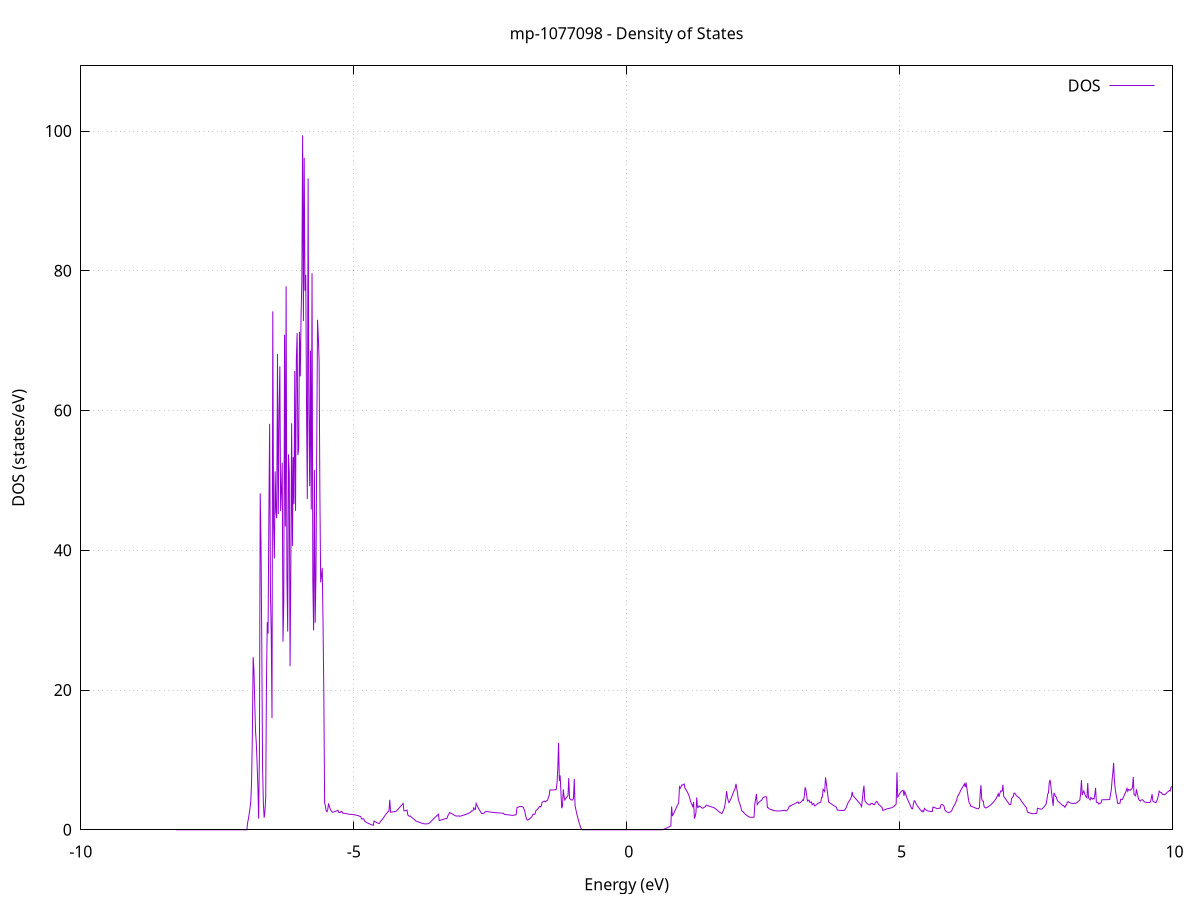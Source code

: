 set title 'mp-1077098 - Density of States'
set xlabel 'Energy (eV)'
set ylabel 'DOS (states/eV)'
set grid
set xrange [-10:10]
set yrange [0:109.338]
set xzeroaxis lt -1
set terminal png size 800,600
set output 'mp-1077098_dos_gnuplot.png'
plot '-' using 1:2 with lines title 'DOS'
-8.251900 0.000000
-8.237500 0.000000
-8.223100 0.000000
-8.208700 0.000000
-8.194300 0.000000
-8.179900 0.000000
-8.165600 0.000000
-8.151200 0.000000
-8.136800 0.000000
-8.122400 0.000000
-8.108000 0.000000
-8.093600 0.000000
-8.079300 0.000000
-8.064900 0.000000
-8.050500 0.000000
-8.036100 0.000000
-8.021700 0.000000
-8.007300 0.000000
-7.993000 0.000000
-7.978600 0.000000
-7.964200 0.000000
-7.949800 0.000000
-7.935400 0.000000
-7.921000 0.000000
-7.906700 0.000000
-7.892300 0.000000
-7.877900 0.000000
-7.863500 0.000000
-7.849100 0.000000
-7.834700 0.000000
-7.820400 0.000000
-7.806000 0.000000
-7.791600 0.000000
-7.777200 0.000000
-7.762800 0.000000
-7.748400 0.000000
-7.734100 0.000000
-7.719700 0.000000
-7.705300 0.000000
-7.690900 0.000000
-7.676500 0.000000
-7.662100 0.000000
-7.647800 0.000000
-7.633400 0.000000
-7.619000 0.000000
-7.604600 0.000000
-7.590200 0.000000
-7.575800 0.000000
-7.561500 0.000000
-7.547100 0.000000
-7.532700 0.000000
-7.518300 0.000000
-7.503900 0.000000
-7.489500 0.000000
-7.475200 0.000000
-7.460800 0.000000
-7.446400 0.000000
-7.432000 0.000000
-7.417600 0.000000
-7.403200 0.000000
-7.388900 0.000000
-7.374500 0.000000
-7.360100 0.000000
-7.345700 0.000000
-7.331300 0.000000
-7.317000 0.000000
-7.302600 0.000000
-7.288200 0.000000
-7.273800 0.000000
-7.259400 0.000000
-7.245000 0.000000
-7.230700 0.000000
-7.216300 0.000000
-7.201900 0.000000
-7.187500 0.000000
-7.173100 0.000000
-7.158700 0.000000
-7.144400 0.000000
-7.130000 0.000000
-7.115600 0.000000
-7.101200 0.000000
-7.086800 0.000000
-7.072400 0.000000
-7.058100 0.000000
-7.043700 0.000000
-7.029300 0.000000
-7.014900 0.000000
-7.000500 0.000000
-6.986100 0.000000
-6.971800 0.000000
-6.957400 0.000000
-6.943000 1.035800
-6.928600 1.612300
-6.914200 2.302300
-6.899800 3.105900
-6.885500 4.090200
-6.871100 6.914800
-6.856700 13.726900
-6.842300 24.706800
-6.827900 22.904300
-6.813500 18.266000
-6.799200 14.207000
-6.784800 12.378100
-6.770400 9.585100
-6.756000 6.147000
-6.741600 1.593500
-6.727200 11.328600
-6.712900 48.148700
-6.698500 41.204000
-6.684100 26.340400
-6.669700 8.973400
-6.655300 3.855400
-6.640900 1.723800
-6.626600 2.576900
-6.612200 4.677700
-6.597800 21.659900
-6.583400 29.707800
-6.569000 28.083500
-6.554600 44.957500
-6.540300 58.094300
-6.525900 34.148900
-6.511500 28.355600
-6.497100 15.987100
-6.482700 74.207500
-6.468300 43.781600
-6.454000 38.832900
-6.439600 51.297200
-6.425200 45.484100
-6.410800 44.573300
-6.396400 68.078500
-6.382000 45.198700
-6.367700 59.540200
-6.353300 66.335400
-6.338900 45.643200
-6.324500 48.576600
-6.310100 52.565000
-6.295700 26.929700
-6.281400 32.491100
-6.267000 70.849500
-6.252600 43.416700
-6.238200 77.791200
-6.223800 36.324900
-6.209400 28.365400
-6.195100 53.714700
-6.180700 51.094700
-6.166300 23.401000
-6.151900 37.723900
-6.137500 58.182600
-6.123100 40.613500
-6.108800 53.329200
-6.094400 46.611800
-6.080000 65.658400
-6.065600 45.646700
-6.051200 67.280700
-6.036800 71.085500
-6.022500 53.627100
-6.008100 54.579100
-5.993700 71.270800
-5.979300 64.892800
-5.964900 73.455600
-5.950500 78.466400
-5.936200 99.398200
-5.921800 72.818500
-5.907400 96.191400
-5.893000 77.158900
-5.878600 79.420000
-5.864300 60.137800
-5.849900 47.352600
-5.835500 93.235300
-5.821100 59.771000
-5.806700 49.177300
-5.792300 68.588700
-5.778000 45.842200
-5.763600 79.649900
-5.749200 35.683400
-5.734800 28.541200
-5.720400 51.477200
-5.706000 29.639100
-5.691700 36.508500
-5.677300 55.081400
-5.662900 72.991000
-5.648500 70.456400
-5.634100 67.157700
-5.619700 47.869600
-5.605400 35.423100
-5.591000 36.418400
-5.576600 37.490200
-5.562200 29.642300
-5.547800 19.577900
-5.533400 3.873800
-5.519100 3.435000
-5.504700 2.736500
-5.490300 2.578000
-5.475900 2.887200
-5.461500 3.776100
-5.447100 3.364300
-5.432800 3.029400
-5.418400 2.774400
-5.404000 2.599100
-5.389600 2.507600
-5.375200 2.540200
-5.360800 2.575700
-5.346500 2.614300
-5.332100 2.655800
-5.317700 2.700300
-5.303300 2.747800
-5.288900 2.798300
-5.274500 2.489200
-5.260200 2.485700
-5.245800 2.482000
-5.231400 2.619000
-5.217000 2.632300
-5.202600 2.381200
-5.188200 2.368400
-5.173900 2.353900
-5.159500 2.337700
-5.145100 2.319800
-5.130700 2.300300
-5.116300 2.279100
-5.101900 2.256300
-5.087600 2.233100
-5.073200 2.219800
-5.058800 2.208000
-5.044400 2.200300
-5.030000 2.189700
-5.015600 2.176400
-5.001300 2.160300
-4.986900 2.141400
-4.972500 2.119700
-4.958100 2.095300
-4.943700 2.068100
-4.929300 2.038100
-4.915000 2.005300
-4.900600 1.969800
-4.886200 1.931500
-4.871800 1.890400
-4.857400 1.566900
-4.843000 1.522100
-4.828700 1.595700
-4.814300 1.532200
-4.799900 1.218500
-4.785500 1.150600
-4.771100 1.082900
-4.756700 1.015200
-4.742400 0.952500
-4.728000 0.903100
-4.713600 0.854800
-4.699200 0.807700
-4.684800 0.761700
-4.670400 0.716900
-4.656100 0.673300
-4.641700 0.630900
-4.627300 1.245600
-4.612900 1.179900
-4.598500 1.115600
-4.584100 1.052800
-4.569800 0.991400
-4.555400 0.931600
-4.541000 0.912800
-4.526600 0.932100
-4.512200 1.161900
-4.497800 1.278800
-4.483500 1.410800
-4.469100 1.558000
-4.454700 1.720200
-4.440300 1.897600
-4.425900 2.057300
-4.411600 2.198000
-4.397200 2.335200
-4.382800 2.469000
-4.368400 2.599300
-4.354000 2.726100
-4.339600 4.295400
-4.325300 2.512400
-4.310900 2.529300
-4.296500 2.546900
-4.282100 2.565100
-4.267700 2.584000
-4.253300 2.603500
-4.239000 2.623700
-4.224600 2.644600
-4.210200 2.749600
-4.195800 2.874400
-4.181400 2.999200
-4.167000 3.124000
-4.152700 3.248700
-4.138300 3.373300
-4.123900 3.501600
-4.109500 3.636400
-4.095100 3.775500
-4.080700 2.729000
-4.066400 2.714100
-4.052000 2.724200
-4.037600 2.759500
-4.023200 2.819800
-4.008800 2.115000
-3.994400 2.011900
-3.980100 1.928100
-3.965700 1.981300
-3.951300 1.869900
-3.936900 1.766200
-3.922500 1.670100
-3.908100 1.581700
-3.893800 1.500900
-3.879400 1.427800
-3.865000 1.262100
-3.850600 1.217900
-3.836200 1.174800
-3.821800 1.132900
-3.807500 1.092300
-3.793100 1.052800
-3.778700 1.014500
-3.764300 0.977400
-3.749900 0.941500
-3.735500 0.906700
-3.721200 0.873500
-3.706800 0.854600
-3.692400 0.843400
-3.678000 0.840100
-3.663600 0.844500
-3.649200 0.856700
-3.634900 0.876600
-3.620500 0.941800
-3.606100 1.023600
-3.591700 1.115500
-3.577300 1.235100
-3.562900 1.353700
-3.548600 1.471400
-3.534200 1.588200
-3.519800 1.701500
-3.505400 1.805600
-3.491000 1.910500
-3.476600 2.016200
-3.462300 2.122700
-3.447900 2.229900
-3.433500 1.315900
-3.419100 1.351300
-3.404700 1.386300
-3.390300 1.420800
-3.376000 1.454700
-3.361600 1.488100
-3.347200 1.521000
-3.332800 1.553400
-3.318400 1.585300
-3.304000 1.616600
-3.289700 1.647500
-3.275300 2.016700
-3.260900 2.179000
-3.246500 2.469200
-3.232100 2.415600
-3.217700 2.359300
-3.203400 2.300200
-3.189000 2.238400
-3.174600 2.173800
-3.160200 2.106600
-3.145800 2.036600
-3.131400 1.987700
-3.117100 1.966000
-3.102700 1.953600
-3.088300 1.975000
-3.073900 1.997700
-3.059500 1.927800
-3.045100 1.957100
-3.030800 1.988100
-3.016400 2.020900
-3.002000 2.055300
-2.987600 2.091500
-2.973200 2.129400
-2.958900 2.168900
-2.944500 2.210300
-2.930100 2.253300
-2.915700 2.298000
-2.901300 2.344500
-2.886900 2.392600
-2.872600 2.451000
-2.858200 2.512900
-2.843800 2.694100
-2.829400 2.698900
-2.815000 2.705200
-2.800600 3.144600
-2.786300 2.953400
-2.771900 2.900800
-2.757500 3.770200
-2.743100 3.516500
-2.728700 3.278600
-2.714300 3.056600
-2.700000 2.866000
-2.685600 2.683700
-2.671200 2.501700
-2.656800 2.329600
-2.642400 2.334800
-2.628000 2.344900
-2.613700 2.359800
-2.599300 2.508000
-2.584900 2.579300
-2.570500 2.608500
-2.556100 2.595700
-2.541700 2.582500
-2.527400 2.569000
-2.513000 2.555100
-2.498600 2.540800
-2.484200 2.526100
-2.469800 2.511100
-2.455400 2.495700
-2.441100 2.479900
-2.426700 2.468500
-2.412300 2.459700
-2.397900 2.450700
-2.383500 2.441600
-2.369100 2.432500
-2.354800 2.423200
-2.340400 2.413700
-2.326000 2.404200
-2.311600 2.394500
-2.297200 2.384700
-2.282800 2.374800
-2.268500 2.366900
-2.254100 2.358700
-2.239700 2.195700
-2.225300 2.183700
-2.210900 2.171400
-2.196500 2.158900
-2.182200 2.146200
-2.167800 2.133200
-2.153400 2.119900
-2.139000 2.106400
-2.124600 2.092600
-2.110200 2.078500
-2.095900 2.064300
-2.081500 2.074000
-2.067100 2.087500
-2.052700 2.102400
-2.038300 2.118800
-2.023900 2.167000
-2.009600 3.155800
-1.995200 3.220000
-1.980800 3.269600
-1.966400 3.304600
-1.952000 3.324900
-1.937600 3.330500
-1.923300 3.321600
-1.908900 3.298000
-1.894500 3.212300
-1.880100 2.952600
-1.865700 2.630100
-1.851300 2.013200
-1.837000 1.624200
-1.822600 1.396000
-1.808200 1.405100
-1.793800 1.483900
-1.779400 1.567600
-1.765000 1.656100
-1.750700 1.749500
-1.736300 1.847700
-1.721900 2.147800
-1.707500 2.243300
-1.693100 2.184600
-1.678700 2.252900
-1.664400 2.707700
-1.650000 2.813800
-1.635600 2.933100
-1.621200 3.065700
-1.606800 3.211600
-1.592400 3.370800
-1.578100 3.268200
-1.563700 3.408500
-1.549300 3.942100
-1.534900 3.998800
-1.520500 4.051000
-1.506200 4.098700
-1.491800 4.000600
-1.477400 4.079800
-1.463000 4.161100
-1.448600 4.244200
-1.434200 4.626100
-1.419900 4.895000
-1.405500 5.713100
-1.391100 5.701200
-1.376700 5.694900
-1.362300 5.693900
-1.347900 5.698500
-1.333600 5.708500
-1.319200 5.724000
-1.304800 5.745000
-1.290400 5.771400
-1.276000 6.657700
-1.261600 8.702000
-1.247300 12.439700
-1.232900 6.998500
-1.218500 7.783000
-1.204100 5.440800
-1.189700 3.096900
-1.175300 3.393200
-1.161000 5.791400
-1.146600 4.774000
-1.132200 4.258100
-1.117800 4.437900
-1.103400 4.606600
-1.089000 4.764200
-1.074700 4.910700
-1.060300 7.413400
-1.045900 4.491400
-1.031500 4.391800
-1.017100 4.272000
-1.002700 4.281300
-0.988400 4.280200
-0.974000 4.498000
-0.959600 7.281600
-0.945200 3.470700
-0.930800 2.921300
-0.916400 2.408600
-0.902100 1.932600
-0.887700 1.493300
-0.873300 1.090700
-0.858900 0.724900
-0.844500 0.395800
-0.830100 0.103400
-0.815800 0.000000
-0.801400 0.000000
-0.787000 0.000000
-0.772600 0.000000
-0.758200 0.000000
-0.743800 0.000000
-0.729500 0.000000
-0.715100 0.000000
-0.700700 0.000000
-0.686300 0.000000
-0.671900 0.000000
-0.657500 0.000000
-0.643200 0.000000
-0.628800 0.000000
-0.614400 0.000000
-0.600000 0.000000
-0.585600 0.000000
-0.571200 0.000000
-0.556900 0.000000
-0.542500 0.000000
-0.528100 0.000000
-0.513700 0.000000
-0.499300 0.000000
-0.484900 0.000000
-0.470600 0.000000
-0.456200 0.000000
-0.441800 0.000000
-0.427400 0.000000
-0.413000 0.000000
-0.398600 0.000000
-0.384300 0.000000
-0.369900 0.000000
-0.355500 0.000000
-0.341100 0.000000
-0.326700 0.000000
-0.312300 0.000000
-0.298000 0.000000
-0.283600 0.000000
-0.269200 0.000000
-0.254800 0.000000
-0.240400 0.000000
-0.226000 0.000000
-0.211700 0.000000
-0.197300 0.000000
-0.182900 0.000000
-0.168500 0.000000
-0.154100 0.000000
-0.139700 0.000000
-0.125400 0.000000
-0.111000 0.000000
-0.096600 0.000000
-0.082200 0.000000
-0.067800 0.000000
-0.053500 0.000000
-0.039100 0.000000
-0.024700 0.000000
-0.010300 0.000000
0.004100 0.000000
0.018500 0.000000
0.032800 0.000000
0.047200 0.000000
0.061600 0.000000
0.076000 0.000000
0.090400 0.000000
0.104800 0.000000
0.119100 0.000000
0.133500 0.000000
0.147900 0.000000
0.162300 0.000000
0.176700 0.000000
0.191100 0.000000
0.205400 0.000000
0.219800 0.000000
0.234200 0.000000
0.248600 0.000000
0.263000 0.000000
0.277400 0.000000
0.291700 0.000000
0.306100 0.000000
0.320500 0.000000
0.334900 0.000000
0.349300 0.000000
0.363700 0.000000
0.378000 0.000000
0.392400 0.000000
0.406800 0.000000
0.421200 0.000000
0.435600 0.000000
0.450000 0.000000
0.464300 0.000000
0.478700 0.000000
0.493100 0.000000
0.507500 0.000000
0.521900 0.000000
0.536300 0.000000
0.550600 0.000000
0.565000 0.000000
0.579400 0.000000
0.593800 0.000000
0.608200 0.000000
0.622600 0.000000
0.636900 0.000000
0.651300 0.004200
0.665700 0.039600
0.680100 0.078100
0.694500 0.119600
0.708900 0.164100
0.723200 0.211700
0.737600 0.262300
0.752000 0.315900
0.766400 0.372500
0.780800 0.432200
0.795200 0.494900
0.809500 0.560600
0.823900 3.343700
0.838300 1.964200
0.852700 2.196800
0.867100 2.432400
0.881500 2.671100
0.895800 2.912600
0.910200 3.157200
0.924600 3.404800
0.939000 3.618100
0.953400 3.891400
0.967800 6.139700
0.982100 5.946400
0.996500 6.177600
1.010900 6.425500
1.025300 6.398400
1.039700 6.482900
1.054100 6.555500
1.068400 5.940000
1.082800 5.809800
1.097200 5.607600
1.111600 5.409100
1.126000 5.176600
1.140400 4.910100
1.154700 4.609700
1.169100 4.075900
1.183500 3.816000
1.197900 3.562400
1.212300 3.315200
1.226700 3.987100
1.241000 1.701600
1.255400 1.901000
1.269800 2.473600
1.284200 4.627400
1.298600 3.221600
1.313000 3.209900
1.327300 3.406900
1.341700 3.346900
1.356100 3.273300
1.370500 3.186300
1.384900 3.085900
1.399200 3.104800
1.413600 3.181700
1.428000 3.252400
1.442400 3.330800
1.456800 3.515800
1.471200 3.480800
1.485500 3.445600
1.499900 3.410000
1.514300 3.374300
1.528700 3.338300
1.543100 3.302000
1.557500 3.265500
1.571800 3.228800
1.586200 3.191700
1.600600 3.152400
1.615000 3.081600
1.629400 3.002600
1.643800 2.915200
1.658100 2.819600
1.672500 2.715600
1.686900 2.607100
1.701300 2.531800
1.715700 2.458500
1.730100 2.387300
1.744400 2.318000
1.758800 2.536600
1.773200 2.796900
1.787600 3.074100
1.802000 3.613600
1.816400 4.380300
1.830700 5.528400
1.845100 4.760300
1.859500 4.180000
1.873900 3.889100
1.888300 4.072100
1.902700 4.358600
1.917000 4.540900
1.931400 4.850300
1.945800 5.158000
1.960200 5.464000
1.974600 5.652600
1.989000 5.959500
2.003300 6.565200
2.017700 5.929200
2.032100 5.181300
2.046500 4.337900
2.060900 3.977400
2.075300 3.643300
2.089600 3.335800
2.104000 2.819400
2.118400 2.635800
2.132800 2.594700
2.147200 2.442500
2.161600 2.308900
2.175900 2.209500
2.190300 2.117700
2.204700 2.033500
2.219100 1.956900
2.233500 1.887900
2.247900 1.826500
2.262200 1.789700
2.276600 1.785900
2.291000 1.785300
2.305400 1.787700
2.319800 1.793300
2.334200 1.801900
2.348500 3.746600
2.362900 4.381600
2.377300 5.136500
2.391700 3.596200
2.406100 3.765100
2.420500 3.907800
2.434800 4.024400
2.449200 4.114800
2.463600 4.179000
2.478000 4.294800
2.492400 4.548600
2.506800 4.637400
2.521100 4.695800
2.535500 4.723500
2.549900 4.720800
2.564300 4.687500
2.578700 3.175400
2.593100 3.162800
2.607400 3.012200
2.621800 2.954400
2.636200 2.926300
2.650600 2.899900
2.665000 2.875200
2.679400 2.759100
2.693700 2.744000
2.708100 2.730400
2.722500 2.718400
2.736900 2.707900
2.751300 2.699000
2.765700 2.691500
2.780000 2.685700
2.794400 2.691000
2.808800 2.699300
2.823200 2.709800
2.837600 2.722700
2.851900 2.737800
2.866300 2.755200
2.880700 2.774900
2.895100 2.802500
2.909500 2.719800
2.923900 2.681800
2.938200 2.761500
2.952600 2.907100
2.967000 3.114900
2.981400 3.389200
2.995800 3.353200
3.010200 3.481300
3.024500 3.531200
3.038900 3.582700
3.053300 3.635800
3.067700 3.690700
3.082100 3.747200
3.096500 3.805400
3.110800 3.865300
3.125200 3.926900
3.139600 3.990100
3.154000 3.769700
3.168400 3.839600
3.182800 3.912500
3.197100 3.988400
3.211500 4.119300
3.225900 4.281200
3.240300 4.210600
3.254700 4.784200
3.269100 6.074800
3.283400 5.757300
3.297800 4.967600
3.312200 4.118200
3.326600 4.178700
3.341000 4.251300
3.355400 3.910800
3.369700 3.954900
3.384100 3.993400
3.398500 3.592900
3.412900 3.715100
3.427300 3.760500
3.441700 3.425700
3.456000 3.487000
3.470400 3.550600
3.484800 3.616600
3.499200 3.788200
3.513600 3.824800
3.528000 3.859700
3.542300 3.892900
3.556700 3.940700
3.571100 4.643600
3.585500 4.659000
3.599900 5.802200
3.614300 5.631200
3.628600 5.460400
3.643000 7.500500
3.657400 6.665900
3.671800 5.787800
3.686200 4.866400
3.700600 3.960400
3.714900 3.883200
3.729300 3.806900
3.743700 3.731500
3.758100 3.657100
3.772500 3.583600
3.786900 3.509100
3.801200 3.434000
3.815600 3.360500
3.830000 3.288700
3.844400 3.218400
3.858800 2.829100
3.873200 2.812200
3.887500 2.798200
3.901900 2.787000
3.916300 2.778600
3.930700 2.773000
3.945100 2.770300
3.959500 2.770300
3.973800 2.773300
3.988200 2.779000
4.002600 2.918200
4.017000 3.103500
4.031400 3.322800
4.045800 3.699700
4.060100 3.894300
4.074500 4.083600
4.088900 4.267500
4.103300 4.446100
4.117700 4.733000
4.132100 5.429900
4.146400 4.868700
4.160800 4.747100
4.175200 4.624300
4.189600 4.500400
4.204000 4.375300
4.218400 4.249000
4.232700 4.121600
4.247100 3.993100
4.261500 3.863300
4.275900 3.716900
4.290300 3.524300
4.304600 3.323400
4.319000 4.403400
4.333400 5.529600
4.347800 6.315700
4.362200 4.198600
4.376600 4.021100
4.390900 3.872800
4.405300 3.753700
4.419700 3.663800
4.434100 3.603000
4.448500 3.580200
4.462900 3.582200
4.477200 3.782400
4.491600 3.778600
4.506000 3.772100
4.520400 3.607200
4.534800 3.587200
4.549200 3.741200
4.563500 3.911400
4.577900 4.063300
4.592300 3.984000
4.606700 3.775100
4.621100 3.575800
4.635500 3.543000
4.649800 3.402200
4.664200 3.285400
4.678600 3.198900
4.693000 2.770100
4.707400 2.813300
4.721800 2.856000
4.736100 2.898300
4.750500 2.940100
4.764900 2.981500
4.779300 3.022400
4.793700 3.049200
4.808100 3.070100
4.822400 3.091000
4.836800 3.115100
4.851200 3.151300
4.865600 3.195700
4.880000 3.248400
4.894400 3.321900
4.908700 3.441100
4.923100 3.558700
4.937500 3.675700
4.951900 8.209800
4.966300 4.697600
4.980700 4.841600
4.995000 5.059500
5.009400 5.258600
5.023800 5.416700
5.038200 5.533500
5.052600 5.609300
5.067000 5.643900
5.081300 4.867400
5.095700 5.462500
5.110100 5.181500
5.124500 4.767300
5.138900 4.497700
5.153300 4.235300
5.167600 3.981500
5.182000 3.730700
5.196400 3.477000
5.210800 3.220300
5.225200 3.017800
5.239600 2.995900
5.253900 3.751500
5.268300 4.155300
5.282700 4.095300
5.297100 3.795500
5.311500 3.607500
5.325900 3.430700
5.340200 3.265000
5.354600 3.110500
5.369000 2.967100
5.383400 2.834900
5.397800 2.713900
5.412200 2.604000
5.426500 2.746800
5.440900 2.616000
5.455300 3.063700
5.469700 2.949100
5.484100 2.850000
5.498500 2.773200
5.512800 2.719600
5.527200 2.678200
5.541600 2.659600
5.556000 2.639000
5.570400 2.621300
5.584800 2.620300
5.599100 2.619500
5.613500 3.263500
5.627900 3.221500
5.642300 3.178800
5.656700 3.132500
5.671100 3.082500
5.685400 3.028900
5.699800 3.021600
5.714200 3.077300
5.728600 3.084900
5.743000 3.093100
5.757300 3.555700
5.771700 3.613400
5.786100 3.601200
5.800500 3.519200
5.814900 3.367200
5.829300 2.860100
5.843600 2.723900
5.858000 2.615000
5.872400 2.533300
5.886800 2.479000
5.901200 2.451900
5.915600 2.498400
5.929900 2.555000
5.944300 2.612400
5.958700 2.799800
5.973100 3.054900
5.987500 3.327200
6.001900 3.459700
6.016200 3.682800
6.030600 3.943400
6.045000 4.206900
6.059400 4.723300
6.073800 4.910500
6.088200 5.112000
6.102500 5.310400
6.116900 5.602200
6.131300 5.800900
6.145700 5.996800
6.160100 6.189900
6.174500 6.380200
6.188800 6.567700
6.203200 6.102800
6.217600 6.767000
6.232000 6.010900
6.246400 5.228300
6.260800 4.407000
6.275100 3.855600
6.289500 3.700500
6.303900 3.384000
6.318300 3.342900
6.332700 3.300000
6.347100 3.256200
6.361400 3.211500
6.375800 3.166000
6.390200 3.119700
6.404600 3.072500
6.419000 3.024400
6.433400 2.999900
6.447700 3.034100
6.462100 3.174000
6.476500 5.072300
6.490900 6.386800
6.505300 4.392800
6.519700 4.132600
6.534000 4.090300
6.548400 3.319700
6.562800 3.193200
6.577200 3.123900
6.591600 3.154800
6.606000 3.215500
6.620300 3.284200
6.634700 3.356800
6.649100 3.437400
6.663500 3.526800
6.677900 3.624900
6.692300 3.731800
6.706600 3.847500
6.721000 3.972000
6.735400 4.114100
6.749800 4.261700
6.764200 4.409700
6.778600 4.624000
6.792900 4.884000
6.807300 5.149000
6.821700 4.719300
6.836100 5.154200
6.850500 5.549900
6.864900 5.514200
6.879200 5.541500
6.893600 6.437400
6.908000 4.798500
6.922400 4.626000
6.936800 4.458300
6.951200 4.295400
6.965500 4.137300
6.979900 3.984000
6.994300 3.835400
7.008700 3.630500
7.023100 3.581300
7.037500 3.630400
7.051800 4.454500
7.066200 4.623600
7.080600 4.757000
7.095000 5.228300
7.109400 5.254200
7.123800 5.080200
7.138100 4.910900
7.152500 4.800300
7.166900 4.709700
7.181300 4.636400
7.195700 4.541800
7.210000 4.395800
7.224400 4.211000
7.238800 4.044100
7.253200 3.877600
7.267600 3.718000
7.282000 3.565100
7.296300 3.419100
7.310700 3.280000
7.325100 3.147700
7.339500 2.627200
7.353900 2.447000
7.368300 2.474700
7.382600 2.423500
7.397000 2.379300
7.411400 2.342100
7.425800 2.312000
7.440200 2.308200
7.454600 2.310900
7.468900 2.315800
7.483300 2.322900
7.497700 2.332200
7.512100 2.343800
7.526500 3.092300
7.540900 3.048000
7.555200 3.015700
7.569600 2.989700
7.584000 2.969800
7.598400 2.956100
7.612800 2.995100
7.627200 3.110800
7.641500 3.238000
7.655900 3.376900
7.670300 3.527500
7.684700 3.689700
7.699100 4.321000
7.713500 5.125100
7.727800 5.262600
7.742200 6.752200
7.756600 7.144900
7.771000 6.347200
7.785400 5.248200
7.799800 4.343400
7.814100 3.418000
7.828500 5.285400
7.842900 5.063700
7.857300 4.774600
7.871700 4.696800
7.886100 4.285800
7.900400 4.084600
7.914800 3.999900
7.929200 3.905300
7.943600 3.801000
7.958000 3.686800
7.972400 3.576100
7.986700 3.465000
8.001100 3.496100
8.015500 3.345600
8.029900 3.208200
8.044300 3.519500
8.058700 3.534500
8.073000 3.969800
8.087400 4.023800
8.101800 3.948100
8.116200 3.886300
8.130600 3.838500
8.145000 3.804600
8.159300 3.784600
8.173700 3.778600
8.188100 3.786500
8.202500 3.808400
8.216900 3.755400
8.231300 3.811400
8.245600 3.880800
8.260000 3.963700
8.274400 4.060100
8.288800 4.165400
8.303200 4.277600
8.317600 5.271800
8.331900 7.102800
8.346300 4.952100
8.360700 5.333800
8.375100 5.564000
8.389500 5.192900
8.403900 4.917500
8.418200 4.714900
8.432600 4.578200
8.447000 6.687400
8.461400 4.611300
8.475800 4.420900
8.490200 4.272300
8.504500 4.626800
8.518900 4.485900
8.533300 4.380800
8.547700 4.497300
8.562100 4.419100
8.576500 5.008900
8.590800 5.995400
8.605200 3.950300
8.619600 3.895800
8.634000 3.887200
8.648400 3.678700
8.662700 3.733500
8.677100 3.790000
8.691500 3.848200
8.705900 4.290800
8.720300 4.293900
8.734700 4.297000
8.749000 4.300100
8.763400 4.303200
8.777800 4.306200
8.792200 4.309300
8.806600 4.312300
8.821000 4.315300
8.835300 4.318300
8.849700 4.321200
8.864100 5.107100
8.878500 5.653900
8.892900 7.105100
8.907300 8.185200
8.921600 9.574500
8.936000 6.992400
8.950400 5.895200
8.964800 5.075500
8.979200 4.567000
8.993600 3.800900
9.007900 3.783100
9.022300 3.775900
9.036700 3.779400
9.051100 4.368800
9.065500 4.354400
9.079900 4.330400
9.094200 4.537700
9.108600 4.797200
9.123000 5.064600
9.137400 5.326800
9.151800 5.586400
9.166200 5.929400
9.180500 5.505100
9.194900 5.783600
9.209300 5.725500
9.223700 5.633200
9.238100 5.746300
9.252500 5.877000
9.266800 6.010800
9.281200 7.551800
9.295600 5.028500
9.310000 4.942800
9.324400 4.862500
9.338800 5.793600
9.353100 5.271600
9.367500 4.784600
9.381900 4.332600
9.396300 4.200900
9.410700 4.112700
9.425100 4.264900
9.439400 4.285000
9.453800 4.289300
9.468200 4.169500
9.482600 3.995900
9.497000 3.966300
9.511400 3.942200
9.525700 3.923400
9.540100 3.910100
9.554500 3.902200
9.568900 3.899600
9.583300 3.902500
9.597700 4.010300
9.612000 4.522000
9.626400 5.100300
9.640800 4.108000
9.655200 4.027700
9.669600 3.961900
9.684000 3.910400
9.698300 3.890600
9.712700 4.142100
9.727100 4.465100
9.741500 4.917000
9.755900 5.536400
9.770300 5.392600
9.784600 5.353800
9.799000 5.319300
9.813400 5.061400
9.827800 5.111000
9.842200 5.042400
9.856600 5.007800
9.870900 5.086500
9.885300 5.212500
9.899700 5.327700
9.914100 5.428100
9.928500 5.522700
9.942900 5.611300
9.957200 5.547500
9.971600 6.055100
9.986000 6.161000
10.000400 6.260800
10.014800 6.354600
10.029200 6.169300
10.043500 6.352700
10.057900 6.200700
10.072300 6.400300
10.086700 6.615900
10.101100 6.847400
10.115400 6.181500
10.129800 5.277200
10.144200 4.581500
10.158600 4.486900
10.173000 4.399200
10.187400 4.318400
10.201700 4.244500
10.216100 4.177400
10.230500 3.911300
10.244900 3.832200
10.259300 3.761700
10.273700 3.559500
10.288000 3.550600
10.302400 3.545000
10.316800 3.542800
10.331200 3.887700
10.345600 4.097700
10.360000 4.339500
10.374300 4.611700
10.388700 4.913500
10.403100 5.194500
10.417500 5.488200
10.431900 5.794600
10.446300 5.256100
10.460600 5.283000
10.475000 5.265600
10.489400 5.319700
10.503800 5.088600
10.518200 4.707100
10.532600 3.907800
10.546900 3.950000
10.561300 3.593500
10.575700 3.382500
10.590100 3.526200
10.604500 4.054000
10.618900 4.522800
10.633200 5.084600
10.647600 6.371900
10.662000 6.654600
10.676400 6.336700
10.690800 6.035900
10.705200 5.752100
10.719500 5.521300
10.733900 5.392900
10.748300 5.276500
10.762700 5.172100
10.777100 5.079700
10.791500 5.438500
10.805800 5.516800
10.820200 5.599100
10.834600 5.685400
10.849000 4.892600
10.863400 4.851400
10.877800 4.815600
10.892100 4.772900
10.906500 4.733900
10.920900 4.700600
10.935300 4.679400
10.949700 4.673100
10.964100 4.665900
10.978400 4.671500
10.992800 4.770500
11.007200 4.951600
11.021600 5.168100
11.036000 5.420200
11.050400 5.535600
11.064700 5.769300
11.079100 5.989700
11.093500 6.196600
11.107900 6.397000
11.122300 6.526800
11.136700 6.363200
11.151000 6.647200
11.165400 5.409000
11.179800 5.506800
11.194200 5.844900
11.208600 5.910700
11.223000 5.980800
11.237300 5.933200
11.251700 7.451900
11.266100 7.153400
11.280500 6.854500
11.294900 6.555300
11.309300 6.177700
11.323600 5.900900
11.338000 5.629100
11.352400 5.362500
11.366800 6.048800
11.381200 5.547200
11.395600 5.213000
11.409900 4.865200
11.424300 4.801300
11.438700 4.760700
11.453100 4.771300
11.467500 4.793500
11.481900 4.847500
11.496200 4.807300
11.510600 5.075600
11.525000 5.301200
11.539400 5.164500
11.553800 5.062500
11.568100 4.877000
11.582500 4.499300
11.596900 4.406700
11.611300 3.435100
11.625700 3.489400
11.640100 3.551100
11.654400 3.618700
11.668800 3.690800
11.683200 4.651900
11.697600 4.284800
11.712000 4.278200
11.726400 4.179200
11.740700 4.265400
11.755100 4.357000
11.769500 4.714100
11.783900 4.684400
11.798300 4.668200
11.812700 4.665600
11.827000 4.676500
11.841400 4.701000
11.855800 4.739100
11.870200 4.829900
11.884600 8.884500
11.899000 5.422900
11.913300 6.125800
11.927700 6.682600
11.942100 8.341700
11.956500 7.297500
11.970900 6.330100
11.985300 6.267300
11.999600 6.009000
12.014000 5.786900
12.028400 5.358600
12.042800 5.308300
12.057200 5.245400
12.071600 5.169800
12.085900 5.264300
12.100300 5.185200
12.114700 5.520500
12.129100 6.127400
12.143500 6.828400
12.157900 7.040500
12.172200 7.286300
12.186600 7.565700
12.201000 7.056500
12.215400 6.961500
12.229800 6.869800
12.244200 7.329200
12.258500 8.349200
12.272900 6.978100
12.287300 5.945300
12.301700 5.641900
12.316100 5.514000
12.330500 5.384900
12.344800 5.254600
12.359200 5.123200
12.373600 4.990600
12.388000 4.436000
12.402400 4.333300
12.416800 4.257700
12.431100 4.232100
12.445500 4.470000
12.459900 4.554000
12.474300 4.937700
12.488700 5.523300
12.503100 5.765500
12.517400 5.983800
12.531800 6.178200
12.546200 6.348800
12.560600 6.508000
12.575000 6.707400
12.589400 6.933700
12.603700 7.109600
12.618100 6.796300
12.632500 7.121500
12.646900 6.677000
12.661300 6.609800
12.675700 6.494600
12.690000 6.715500
12.704400 6.623100
12.718800 7.369600
12.733200 6.486200
12.747600 5.847900
12.762000 5.680100
12.776300 5.481100
12.790700 5.106900
12.805100 4.988100
12.819500 4.890600
12.833900 4.942400
12.848300 5.212500
12.862600 5.528300
12.877000 5.636400
12.891400 5.678800
12.905800 6.498300
12.920200 7.385600
12.934600 6.999500
12.948900 9.538600
12.963300 7.168500
12.977700 6.625900
12.992100 6.279200
13.006500 5.907500
13.020800 5.705200
13.035200 5.643900
13.049600 5.659900
13.064000 5.444600
13.078400 5.238500
13.092800 5.457200
13.107100 5.886800
13.121500 5.656400
13.135900 5.501500
13.150300 5.361600
13.164700 5.231900
13.179100 5.128300
13.193400 5.030000
13.207800 4.995300
13.222200 4.965800
13.236600 4.952700
13.251000 4.975800
13.265400 5.174500
13.279700 5.208100
13.294100 5.238500
13.308500 5.265800
13.322900 5.289900
13.337300 5.465200
13.351700 5.813800
13.366000 6.173500
13.380400 6.533400
13.394800 5.724700
13.409200 5.715800
13.423600 5.700600
13.438000 5.679000
13.452300 5.651100
13.466700 5.623000
13.481100 7.173200
13.495500 10.513000
13.509900 15.346800
13.524300 10.722700
13.538600 6.766300
13.553000 6.360500
13.567400 6.084000
13.581800 11.978500
13.596200 5.567400
13.610600 5.457800
13.624900 5.363800
13.639300 4.938200
13.653700 5.094700
13.668100 4.698400
13.682500 5.089800
13.696900 4.503200
13.711200 4.467100
13.725600 4.435100
13.740000 4.407200
13.754400 4.383300
13.768800 4.363600
13.783200 4.347900
13.797500 4.336300
13.811900 4.328700
13.826300 4.423000
13.840700 4.459600
13.855100 4.505000
13.869500 4.711100
13.883800 4.782500
13.898200 4.646300
13.912600 4.911700
13.927000 4.926500
13.941400 4.942700
13.955800 4.955200
13.970100 4.962200
13.984500 4.951000
13.998900 4.357200
14.013300 4.391100
14.027700 4.348500
14.042100 4.307200
14.056400 4.267100
14.070800 4.228200
14.085200 4.195400
14.099600 4.165300
14.114000 4.136300
14.128400 4.108400
14.142700 4.081600
14.157100 4.055900
14.171500 4.031300
14.185900 4.007800
14.200300 4.015400
14.214700 4.051000
14.229000 4.097200
14.243400 4.154500
14.257800 4.280000
14.272200 4.699500
14.286600 5.829500
14.301000 6.355100
14.315300 6.523300
14.329700 6.405100
14.344100 5.255300
14.358500 5.435200
14.372900 5.346500
14.387300 5.888300
14.401600 5.764000
14.416000 5.678500
14.430400 5.646000
14.444800 5.624400
14.459200 5.614400
14.473500 5.616100
14.487900 6.262300
14.502300 6.156400
14.516700 5.900200
14.531100 5.733200
14.545500 5.598200
14.559800 5.529800
14.574200 5.575700
14.588600 5.752400
14.603000 5.900600
14.617400 6.305500
14.631800 6.459900
14.646100 6.018600
14.660500 6.009500
14.674900 6.000800
14.689300 6.008200
14.703700 6.020400
14.718100 6.030900
14.732400 6.334800
14.746800 6.469800
14.761200 7.096500
14.775600 8.353500
14.790000 9.627500
14.804400 9.976200
14.818700 8.567200
14.833100 7.260600
14.847500 6.666600
14.861900 6.514400
14.876300 6.662800
14.890700 6.752400
14.905000 6.824400
14.919400 6.878700
14.933800 7.009500
14.948200 7.276500
14.962600 7.582300
14.977000 7.850000
14.991300 7.601600
15.005700 7.261200
15.020100 7.268300
15.034500 6.761600
15.048900 6.952600
15.063300 6.951500
15.077600 6.431600
15.092000 6.256400
15.106400 7.276600
15.120800 6.746900
15.135200 6.252900
15.149600 5.886000
15.163900 5.816600
15.178300 5.761500
15.192700 5.897800
15.207100 5.857400
15.221500 5.829200
15.235900 20.339600
15.250200 5.533300
15.264600 5.435900
15.279000 5.437200
15.293400 5.453300
15.307800 5.535400
15.322200 5.618500
15.336500 5.702700
15.350900 5.787900
15.365300 5.874100
15.379700 5.961400
15.394100 6.049800
15.408500 6.139200
15.422800 6.229600
15.437200 5.843200
15.451600 6.357200
15.466000 6.388200
15.480400 6.107200
15.494800 6.020800
15.509100 5.939200
15.523500 5.862200
15.537900 7.336500
15.552300 7.345300
15.566700 7.415300
15.581100 7.407100
15.595400 7.320700
15.609800 7.167500
15.624200 7.191100
15.638600 7.215600
15.653000 7.224500
15.667400 7.666200
15.681700 7.682800
15.696100 7.265100
15.710500 6.825600
15.724900 6.379400
15.739300 6.659200
15.753700 6.131900
15.768000 5.759700
15.782400 5.419200
15.796800 5.116200
15.811200 4.685200
15.825600 4.607700
15.840000 4.543400
15.854300 4.492300
15.868700 4.470300
15.883100 4.477700
15.897500 4.491900
15.911900 4.200000
15.926200 4.225500
15.940600 4.309700
15.955000 4.694900
15.969400 4.774600
15.983800 4.870200
15.998200 4.977800
16.012500 5.108300
16.026900 5.260800
16.041300 4.771700
16.055700 4.793000
16.070100 4.805300
16.084500 4.808600
16.098800 4.802800
16.113200 5.086600
16.127600 5.029300
16.142000 4.959800
16.156400 4.907100
16.170800 4.881700
16.185100 4.927700
16.199500 4.934500
16.213900 4.950400
16.228300 4.975300
16.242700 5.009400
16.257100 5.056100
16.271400 5.346000
16.285800 5.357600
16.300200 5.396100
16.314600 5.467400
16.329000 5.538900
16.343400 5.612000
16.357700 5.428700
16.372100 5.501000
16.386500 5.235100
16.400900 4.956000
16.415300 5.028400
16.429700 5.012200
16.444000 4.976400
16.458400 4.832600
16.472800 4.786900
16.487200 4.776000
16.501600 4.673300
16.516000 4.707500
16.530300 4.738400
16.544700 4.757000
16.559100 4.775500
16.573500 4.793900
16.587900 4.812300
16.602300 4.830700
16.616600 4.850100
16.631000 4.875900
16.645400 4.902500
16.659800 4.929800
16.674200 4.957900
16.688600 4.774500
16.702900 4.772500
16.717300 4.788800
16.731700 5.459700
16.746100 5.424800
16.760500 5.455000
16.774900 5.438200
16.789200 5.278100
16.803600 5.376800
16.818000 5.303900
16.832400 5.559000
16.846800 5.790500
16.861200 5.968300
16.875500 6.197700
16.889900 6.346800
16.904300 6.591200
16.918700 7.238600
16.933100 7.401800
16.947500 7.554000
16.961800 7.695300
16.976200 7.825600
16.990600 7.322900
17.005000 7.368600
17.019400 7.334900
17.033800 7.292000
17.048100 6.910900
17.062500 6.977900
17.076900 7.054500
17.091300 7.150700
17.105700 7.265200
17.120100 7.406900
17.134400 7.577400
17.148800 7.770900
17.163200 8.003600
17.177600 8.211600
17.192000 8.519000
17.206400 8.351700
17.220700 8.367800
17.235100 8.366200
17.249500 8.351700
17.263900 8.332000
17.278300 8.317100
17.292700 8.481200
17.307000 8.754400
17.321400 8.889200
17.335800 9.256800
17.350200 9.052900
17.364600 8.885500
17.378900 8.998000
17.393300 9.222300
17.407700 9.595900
17.422100 10.060800
17.436500 10.567600
17.450900 9.883600
17.465200 8.371600
17.479600 8.312200
17.494000 8.323500
17.508400 8.421500
17.522800 8.594800
17.537200 8.187700
17.551500 8.571000
17.565900 9.146500
17.580300 9.208100
17.594700 9.337200
17.609100 9.396000
17.623500 9.297900
17.637800 8.999600
17.652200 10.958100
17.666600 7.344200
17.681000 7.082500
17.695400 7.564100
17.709800 7.552900
17.724100 7.559300
17.738500 7.570800
17.752900 7.679800
17.767300 7.707900
17.781700 7.891800
17.796100 8.111300
17.810400 8.597900
17.824800 8.794900
17.839200 10.185000
17.853600 10.145100
17.868000 9.487700
17.882400 8.770100
17.896700 7.806700
17.911100 7.878200
17.925500 6.553900
17.939900 5.807500
17.954300 5.740500
17.968700 5.697500
17.983000 5.660500
17.997400 5.645500
18.011800 5.932500
18.026200 5.845100
18.040600 5.768800
18.055000 5.703500
18.069300 5.672800
18.083700 5.628200
18.098100 5.602600
18.112500 5.606400
18.126900 5.687800
18.141300 5.704700
18.155600 5.566300
18.170000 5.552900
18.184400 5.685800
18.198800 5.820100
18.213200 5.955800
18.227600 6.092900
18.241900 6.164600
18.256300 6.346200
18.270700 16.352900
18.285100 6.289400
18.299500 6.143000
18.313900 5.979300
18.328200 5.648000
18.342600 5.298600
18.357000 4.646300
18.371400 4.462700
18.385800 5.054300
18.400200 4.892200
18.414500 4.723300
18.428900 4.547400
18.443300 4.364600
18.457700 4.174900
18.472100 4.886100
18.486500 4.802900
18.500800 4.693100
18.515200 4.556600
18.529600 4.277900
18.544000 4.128400
18.558400 4.048200
18.572800 3.941300
18.587100 3.807900
18.601500 3.647900
18.615900 3.565500
18.630300 3.501900
18.644700 3.326500
18.659100 3.233800
18.673400 3.045100
18.687800 2.939900
18.702200 2.092400
18.716600 1.947600
18.731000 1.806700
18.745400 1.669800
18.759700 1.536900
18.774100 1.408000
18.788500 1.283000
18.802900 1.162100
18.817300 1.045100
18.831600 0.932100
18.846000 0.823200
18.860400 0.718200
18.874800 0.627900
18.889200 0.450100
18.903600 0.399500
18.917900 0.372600
18.932300 0.347400
18.946700 0.323000
18.961100 0.299200
18.975500 0.276100
18.989900 0.253700
19.004200 0.232000
19.018600 0.211000
19.033000 0.190700
19.047400 0.171000
19.061800 0.152100
19.076200 0.133800
19.090500 0.116200
19.104900 0.099300
19.119300 0.083100
19.133700 0.067600
19.148100 0.052700
19.162500 0.038600
19.176800 0.025100
19.191200 0.012300
19.205600 0.000300
19.220000 0.000000
19.234400 0.000000
19.248800 0.000000
19.263100 0.000000
19.277500 0.000000
19.291900 0.000000
19.306300 0.000000
19.320700 0.000000
19.335100 0.000000
19.349400 0.000000
19.363800 0.000000
19.378200 0.000000
19.392600 0.000000
19.407000 0.000000
19.421400 0.000000
19.435700 0.000000
19.450100 0.000000
19.464500 0.000000
19.478900 0.000000
19.493300 0.000000
19.507700 0.000000
19.522000 0.000000
19.536400 0.000000
19.550800 0.000000
19.565200 0.000000
19.579600 0.000000
19.594000 0.000000
19.608300 0.000000
19.622700 0.000000
19.637100 0.000000
19.651500 0.000000
19.665900 0.000000
19.680300 0.000000
19.694600 0.000000
19.709000 0.000000
19.723400 0.000000
19.737800 0.000000
19.752200 0.000000
19.766600 0.000000
19.780900 0.000000
19.795300 0.000000
19.809700 0.000000
19.824100 0.000000
19.838500 0.000000
19.852900 0.000000
19.867200 0.000000
19.881600 0.000000
19.896000 0.000000
19.910400 0.000000
19.924800 0.000000
19.939200 0.000000
19.953500 0.000000
19.967900 0.000000
19.982300 0.000000
19.996700 0.000000
20.011100 0.000000
20.025500 0.000000
20.039800 0.000000
20.054200 0.000000
20.068600 0.000000
20.083000 0.000000
20.097400 0.000000
20.111800 0.000000
20.126100 0.000000
20.140500 0.000000
20.154900 0.000000
20.169300 0.000000
20.183700 0.000000
20.198100 0.000000
20.212400 0.000000
20.226800 0.000000
20.241200 0.000000
20.255600 0.000000
20.270000 0.000000
20.284300 0.000000
20.298700 0.000000
20.313100 0.000000
20.327500 0.000000
20.341900 0.000000
20.356300 0.000000
20.370600 0.000000
20.385000 0.000000
20.399400 0.000000
20.413800 0.000000
20.428200 0.000000
20.442600 0.000000
20.456900 0.000000
20.471300 0.000000
20.485700 0.000000
20.500100 0.000000
20.514500 0.000000
e

